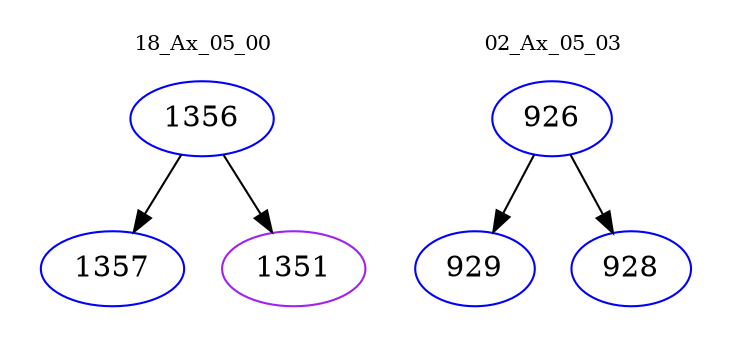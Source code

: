 digraph{
subgraph cluster_0 {
color = white
label = "18_Ax_05_00";
fontsize=10;
T0_1356 [label="1356", color="blue"]
T0_1356 -> T0_1357 [color="black"]
T0_1357 [label="1357", color="blue"]
T0_1356 -> T0_1351 [color="black"]
T0_1351 [label="1351", color="purple"]
}
subgraph cluster_1 {
color = white
label = "02_Ax_05_03";
fontsize=10;
T1_926 [label="926", color="blue"]
T1_926 -> T1_929 [color="black"]
T1_929 [label="929", color="blue"]
T1_926 -> T1_928 [color="black"]
T1_928 [label="928", color="blue"]
}
}
